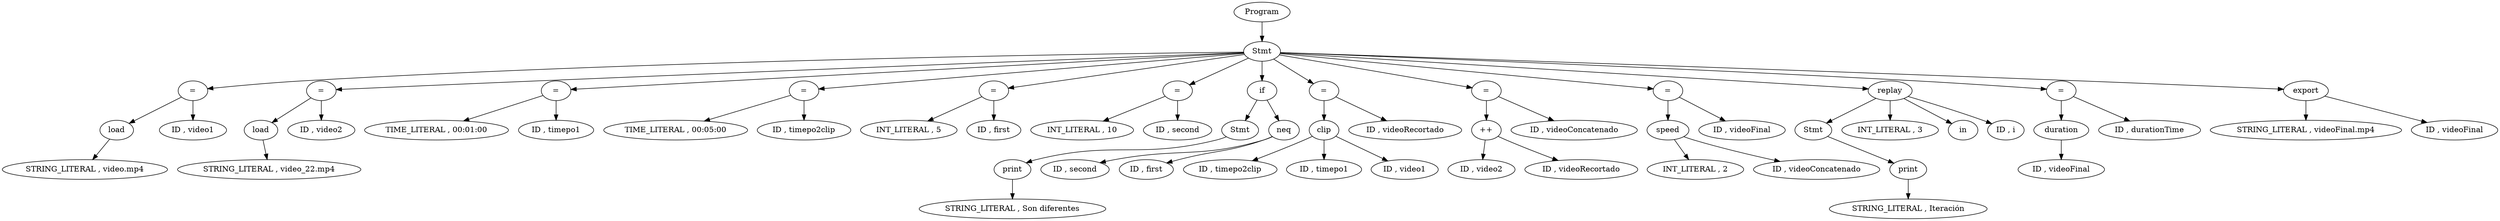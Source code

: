 digraph Tree {
    node [shape=ellipse];
    node1 [label="Program"];
    node1 -> node348;
    node348 [label="Stmt"];
    node348 -> node372;
    node372 [label="="];
    node372 -> node371;
    node371 [label="load"];
    node371 -> node369;
    node369 [label="STRING_LITERAL , video.mp4"];
    node372 -> node376;
    node376 [label="ID , video1"];
    node348 -> node343;
    node343 [label="="];
    node343 -> node342;
    node342 [label="load"];
    node342 -> node340;
    node340 [label="STRING_LITERAL , video_22.mp4"];
    node343 -> node347;
    node347 [label="ID , video2"];
    node348 -> node314;
    node314 [label="="];
    node314 -> node313;
    node313 [label="TIME_LITERAL , 00:01:00"];
    node314 -> node318;
    node318 [label="ID , timepo1"];
    node348 -> node289;
    node289 [label="="];
    node289 -> node288;
    node288 [label="TIME_LITERAL , 00:05:00"];
    node289 -> node293;
    node293 [label="ID , timepo2clip"];
    node348 -> node264;
    node264 [label="="];
    node264 -> node263;
    node263 [label="INT_LITERAL , 5"];
    node264 -> node268;
    node268 [label="ID , first"];
    node348 -> node239;
    node239 [label="="];
    node239 -> node238;
    node238 [label="INT_LITERAL , 10"];
    node239 -> node243;
    node243 [label="ID , second"];
    node348 -> node218;
    node218 [label="if"];
    node218 -> node201;
    node201 [label="Stmt"];
    node201 -> node207;
    node207 [label="print"];
    node207 -> node205;
    node205 [label="STRING_LITERAL , Son diferentes"];
    node218 -> node214;
    node214 [label="neq"];
    node214 -> node212;
    node212 [label="ID , second"];
    node214 -> node216;
    node216 [label="ID , first"];
    node348 -> node193;
    node193 [label="="];
    node193 -> node192;
    node192 [label="clip"];
    node192 -> node172;
    node172 [label="ID , timepo2clip"];
    node192 -> node188;
    node188 [label="ID , timepo1"];
    node192 -> node190;
    node190 [label="ID , video1"];
    node193 -> node194;
    node194 [label="ID , videoRecortado"];
    node348 -> node132;
    node132 [label="="];
    node132 -> node129;
    node129 [label="++"];
    node129 -> node128;
    node128 [label="ID , video2"];
    node129 -> node131;
    node131 [label="ID , videoRecortado"];
    node132 -> node136;
    node136 [label="ID , videoConcatenado"];
    node348 -> node103;
    node103 [label="="];
    node103 -> node102;
    node102 [label="speed"];
    node102 -> node98;
    node98 [label="INT_LITERAL , 2"];
    node102 -> node100;
    node100 [label="ID , videoConcatenado"];
    node103 -> node107;
    node107 [label="ID , videoFinal"];
    node348 -> node75;
    node75 [label="replay"];
    node75 -> node61;
    node61 [label="Stmt"];
    node61 -> node67;
    node67 [label="print"];
    node67 -> node65;
    node65 [label="STRING_LITERAL , Iteración"];
    node75 -> node71;
    node71 [label="INT_LITERAL , 3"];
    node75 -> node72;
    node72 [label="in"];
    node75 -> node73;
    node73 [label="ID , i"];
    node348 -> node50;
    node50 [label="="];
    node50 -> node49;
    node49 [label="duration"];
    node49 -> node47;
    node47 [label="ID , videoFinal"];
    node50 -> node54;
    node54 [label="ID , durationTime"];
    node348 -> node25;
    node25 [label="export"];
    node25 -> node21;
    node21 [label="STRING_LITERAL , videoFinal.mp4"];
    node25 -> node23;
    node23 [label="ID , videoFinal"];
}
